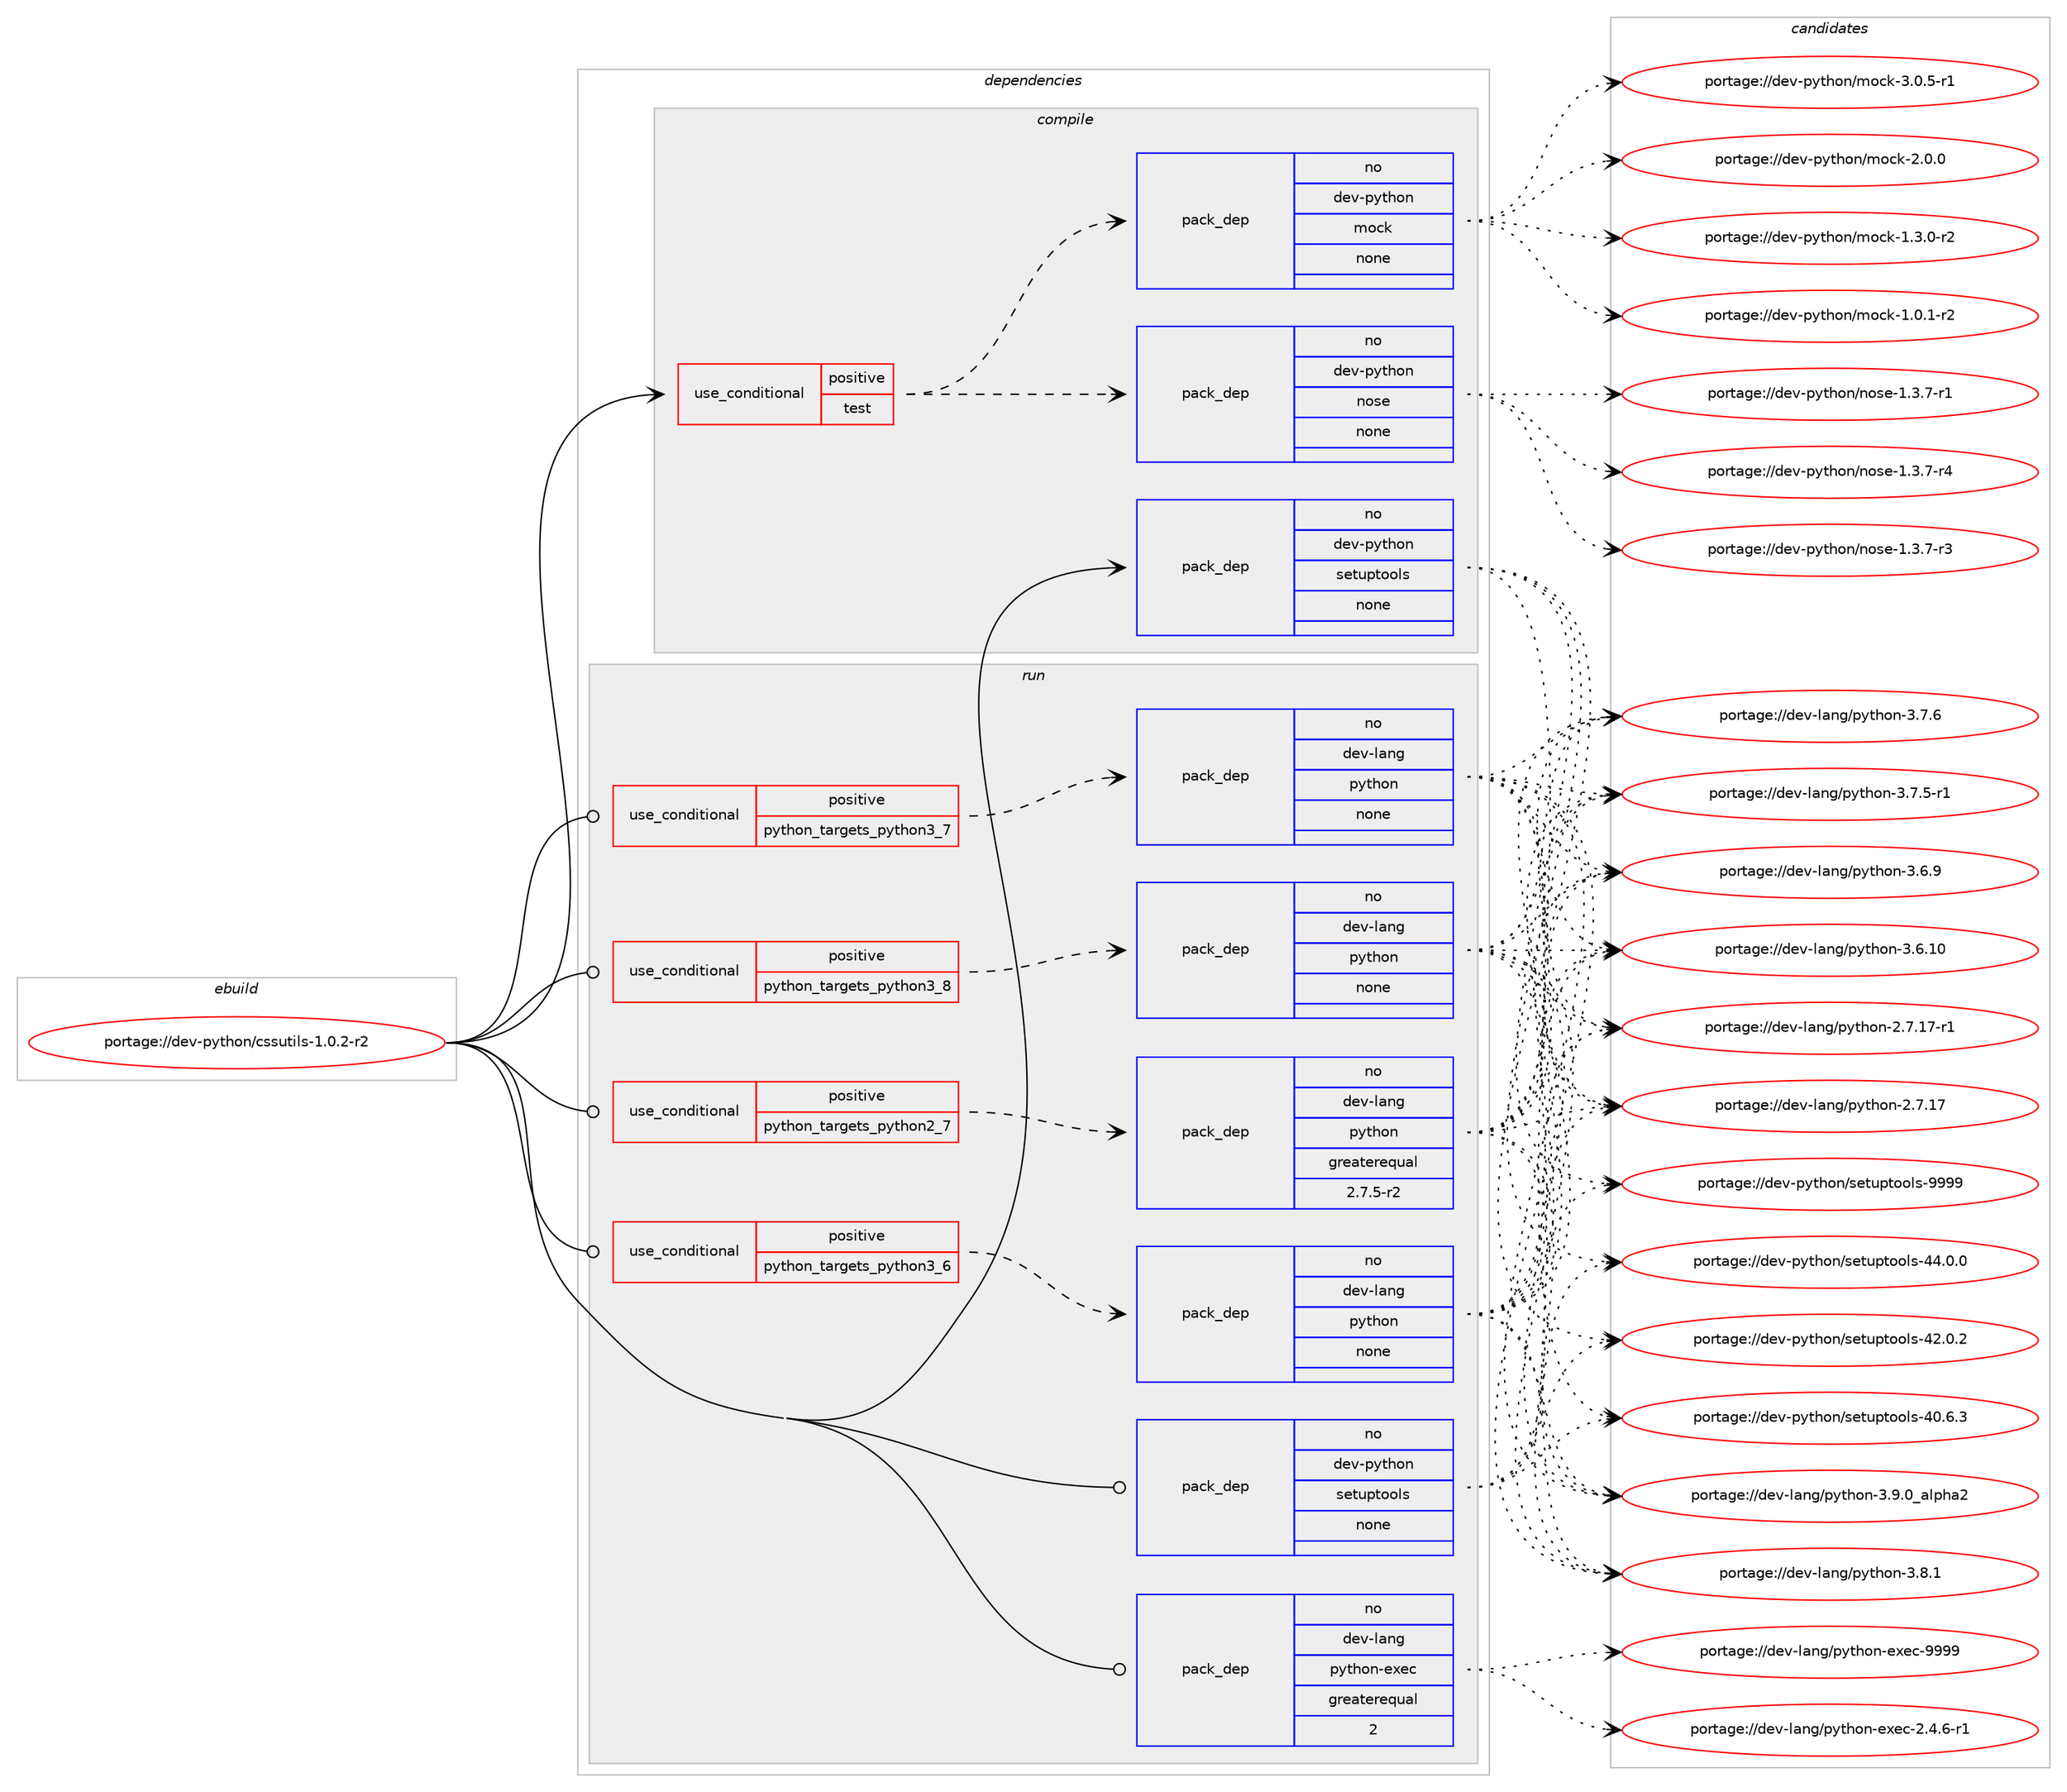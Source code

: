 digraph prolog {

# *************
# Graph options
# *************

newrank=true;
concentrate=true;
compound=true;
graph [rankdir=LR,fontname=Helvetica,fontsize=10,ranksep=1.5];#, ranksep=2.5, nodesep=0.2];
edge  [arrowhead=vee];
node  [fontname=Helvetica,fontsize=10];

# **********
# The ebuild
# **********

subgraph cluster_leftcol {
color=gray;
label=<<i>ebuild</i>>;
id [label="portage://dev-python/cssutils-1.0.2-r2", color=red, width=4, href="../dev-python/cssutils-1.0.2-r2.svg"];
}

# ****************
# The dependencies
# ****************

subgraph cluster_midcol {
color=gray;
label=<<i>dependencies</i>>;
subgraph cluster_compile {
fillcolor="#eeeeee";
style=filled;
label=<<i>compile</i>>;
subgraph cond117205 {
dependency465433 [label=<<TABLE BORDER="0" CELLBORDER="1" CELLSPACING="0" CELLPADDING="4"><TR><TD ROWSPAN="3" CELLPADDING="10">use_conditional</TD></TR><TR><TD>positive</TD></TR><TR><TD>test</TD></TR></TABLE>>, shape=none, color=red];
subgraph pack343234 {
dependency465434 [label=<<TABLE BORDER="0" CELLBORDER="1" CELLSPACING="0" CELLPADDING="4" WIDTH="220"><TR><TD ROWSPAN="6" CELLPADDING="30">pack_dep</TD></TR><TR><TD WIDTH="110">no</TD></TR><TR><TD>dev-python</TD></TR><TR><TD>mock</TD></TR><TR><TD>none</TD></TR><TR><TD></TD></TR></TABLE>>, shape=none, color=blue];
}
dependency465433:e -> dependency465434:w [weight=20,style="dashed",arrowhead="vee"];
subgraph pack343235 {
dependency465435 [label=<<TABLE BORDER="0" CELLBORDER="1" CELLSPACING="0" CELLPADDING="4" WIDTH="220"><TR><TD ROWSPAN="6" CELLPADDING="30">pack_dep</TD></TR><TR><TD WIDTH="110">no</TD></TR><TR><TD>dev-python</TD></TR><TR><TD>nose</TD></TR><TR><TD>none</TD></TR><TR><TD></TD></TR></TABLE>>, shape=none, color=blue];
}
dependency465433:e -> dependency465435:w [weight=20,style="dashed",arrowhead="vee"];
}
id:e -> dependency465433:w [weight=20,style="solid",arrowhead="vee"];
subgraph pack343236 {
dependency465436 [label=<<TABLE BORDER="0" CELLBORDER="1" CELLSPACING="0" CELLPADDING="4" WIDTH="220"><TR><TD ROWSPAN="6" CELLPADDING="30">pack_dep</TD></TR><TR><TD WIDTH="110">no</TD></TR><TR><TD>dev-python</TD></TR><TR><TD>setuptools</TD></TR><TR><TD>none</TD></TR><TR><TD></TD></TR></TABLE>>, shape=none, color=blue];
}
id:e -> dependency465436:w [weight=20,style="solid",arrowhead="vee"];
}
subgraph cluster_compileandrun {
fillcolor="#eeeeee";
style=filled;
label=<<i>compile and run</i>>;
}
subgraph cluster_run {
fillcolor="#eeeeee";
style=filled;
label=<<i>run</i>>;
subgraph cond117206 {
dependency465437 [label=<<TABLE BORDER="0" CELLBORDER="1" CELLSPACING="0" CELLPADDING="4"><TR><TD ROWSPAN="3" CELLPADDING="10">use_conditional</TD></TR><TR><TD>positive</TD></TR><TR><TD>python_targets_python2_7</TD></TR></TABLE>>, shape=none, color=red];
subgraph pack343237 {
dependency465438 [label=<<TABLE BORDER="0" CELLBORDER="1" CELLSPACING="0" CELLPADDING="4" WIDTH="220"><TR><TD ROWSPAN="6" CELLPADDING="30">pack_dep</TD></TR><TR><TD WIDTH="110">no</TD></TR><TR><TD>dev-lang</TD></TR><TR><TD>python</TD></TR><TR><TD>greaterequal</TD></TR><TR><TD>2.7.5-r2</TD></TR></TABLE>>, shape=none, color=blue];
}
dependency465437:e -> dependency465438:w [weight=20,style="dashed",arrowhead="vee"];
}
id:e -> dependency465437:w [weight=20,style="solid",arrowhead="odot"];
subgraph cond117207 {
dependency465439 [label=<<TABLE BORDER="0" CELLBORDER="1" CELLSPACING="0" CELLPADDING="4"><TR><TD ROWSPAN="3" CELLPADDING="10">use_conditional</TD></TR><TR><TD>positive</TD></TR><TR><TD>python_targets_python3_6</TD></TR></TABLE>>, shape=none, color=red];
subgraph pack343238 {
dependency465440 [label=<<TABLE BORDER="0" CELLBORDER="1" CELLSPACING="0" CELLPADDING="4" WIDTH="220"><TR><TD ROWSPAN="6" CELLPADDING="30">pack_dep</TD></TR><TR><TD WIDTH="110">no</TD></TR><TR><TD>dev-lang</TD></TR><TR><TD>python</TD></TR><TR><TD>none</TD></TR><TR><TD></TD></TR></TABLE>>, shape=none, color=blue];
}
dependency465439:e -> dependency465440:w [weight=20,style="dashed",arrowhead="vee"];
}
id:e -> dependency465439:w [weight=20,style="solid",arrowhead="odot"];
subgraph cond117208 {
dependency465441 [label=<<TABLE BORDER="0" CELLBORDER="1" CELLSPACING="0" CELLPADDING="4"><TR><TD ROWSPAN="3" CELLPADDING="10">use_conditional</TD></TR><TR><TD>positive</TD></TR><TR><TD>python_targets_python3_7</TD></TR></TABLE>>, shape=none, color=red];
subgraph pack343239 {
dependency465442 [label=<<TABLE BORDER="0" CELLBORDER="1" CELLSPACING="0" CELLPADDING="4" WIDTH="220"><TR><TD ROWSPAN="6" CELLPADDING="30">pack_dep</TD></TR><TR><TD WIDTH="110">no</TD></TR><TR><TD>dev-lang</TD></TR><TR><TD>python</TD></TR><TR><TD>none</TD></TR><TR><TD></TD></TR></TABLE>>, shape=none, color=blue];
}
dependency465441:e -> dependency465442:w [weight=20,style="dashed",arrowhead="vee"];
}
id:e -> dependency465441:w [weight=20,style="solid",arrowhead="odot"];
subgraph cond117209 {
dependency465443 [label=<<TABLE BORDER="0" CELLBORDER="1" CELLSPACING="0" CELLPADDING="4"><TR><TD ROWSPAN="3" CELLPADDING="10">use_conditional</TD></TR><TR><TD>positive</TD></TR><TR><TD>python_targets_python3_8</TD></TR></TABLE>>, shape=none, color=red];
subgraph pack343240 {
dependency465444 [label=<<TABLE BORDER="0" CELLBORDER="1" CELLSPACING="0" CELLPADDING="4" WIDTH="220"><TR><TD ROWSPAN="6" CELLPADDING="30">pack_dep</TD></TR><TR><TD WIDTH="110">no</TD></TR><TR><TD>dev-lang</TD></TR><TR><TD>python</TD></TR><TR><TD>none</TD></TR><TR><TD></TD></TR></TABLE>>, shape=none, color=blue];
}
dependency465443:e -> dependency465444:w [weight=20,style="dashed",arrowhead="vee"];
}
id:e -> dependency465443:w [weight=20,style="solid",arrowhead="odot"];
subgraph pack343241 {
dependency465445 [label=<<TABLE BORDER="0" CELLBORDER="1" CELLSPACING="0" CELLPADDING="4" WIDTH="220"><TR><TD ROWSPAN="6" CELLPADDING="30">pack_dep</TD></TR><TR><TD WIDTH="110">no</TD></TR><TR><TD>dev-lang</TD></TR><TR><TD>python-exec</TD></TR><TR><TD>greaterequal</TD></TR><TR><TD>2</TD></TR></TABLE>>, shape=none, color=blue];
}
id:e -> dependency465445:w [weight=20,style="solid",arrowhead="odot"];
subgraph pack343242 {
dependency465446 [label=<<TABLE BORDER="0" CELLBORDER="1" CELLSPACING="0" CELLPADDING="4" WIDTH="220"><TR><TD ROWSPAN="6" CELLPADDING="30">pack_dep</TD></TR><TR><TD WIDTH="110">no</TD></TR><TR><TD>dev-python</TD></TR><TR><TD>setuptools</TD></TR><TR><TD>none</TD></TR><TR><TD></TD></TR></TABLE>>, shape=none, color=blue];
}
id:e -> dependency465446:w [weight=20,style="solid",arrowhead="odot"];
}
}

# **************
# The candidates
# **************

subgraph cluster_choices {
rank=same;
color=gray;
label=<<i>candidates</i>>;

subgraph choice343234 {
color=black;
nodesep=1;
choice1001011184511212111610411111047109111991074551464846534511449 [label="portage://dev-python/mock-3.0.5-r1", color=red, width=4,href="../dev-python/mock-3.0.5-r1.svg"];
choice100101118451121211161041111104710911199107455046484648 [label="portage://dev-python/mock-2.0.0", color=red, width=4,href="../dev-python/mock-2.0.0.svg"];
choice1001011184511212111610411111047109111991074549465146484511450 [label="portage://dev-python/mock-1.3.0-r2", color=red, width=4,href="../dev-python/mock-1.3.0-r2.svg"];
choice1001011184511212111610411111047109111991074549464846494511450 [label="portage://dev-python/mock-1.0.1-r2", color=red, width=4,href="../dev-python/mock-1.0.1-r2.svg"];
dependency465434:e -> choice1001011184511212111610411111047109111991074551464846534511449:w [style=dotted,weight="100"];
dependency465434:e -> choice100101118451121211161041111104710911199107455046484648:w [style=dotted,weight="100"];
dependency465434:e -> choice1001011184511212111610411111047109111991074549465146484511450:w [style=dotted,weight="100"];
dependency465434:e -> choice1001011184511212111610411111047109111991074549464846494511450:w [style=dotted,weight="100"];
}
subgraph choice343235 {
color=black;
nodesep=1;
choice10010111845112121116104111110471101111151014549465146554511452 [label="portage://dev-python/nose-1.3.7-r4", color=red, width=4,href="../dev-python/nose-1.3.7-r4.svg"];
choice10010111845112121116104111110471101111151014549465146554511451 [label="portage://dev-python/nose-1.3.7-r3", color=red, width=4,href="../dev-python/nose-1.3.7-r3.svg"];
choice10010111845112121116104111110471101111151014549465146554511449 [label="portage://dev-python/nose-1.3.7-r1", color=red, width=4,href="../dev-python/nose-1.3.7-r1.svg"];
dependency465435:e -> choice10010111845112121116104111110471101111151014549465146554511452:w [style=dotted,weight="100"];
dependency465435:e -> choice10010111845112121116104111110471101111151014549465146554511451:w [style=dotted,weight="100"];
dependency465435:e -> choice10010111845112121116104111110471101111151014549465146554511449:w [style=dotted,weight="100"];
}
subgraph choice343236 {
color=black;
nodesep=1;
choice10010111845112121116104111110471151011161171121161111111081154557575757 [label="portage://dev-python/setuptools-9999", color=red, width=4,href="../dev-python/setuptools-9999.svg"];
choice100101118451121211161041111104711510111611711211611111110811545525246484648 [label="portage://dev-python/setuptools-44.0.0", color=red, width=4,href="../dev-python/setuptools-44.0.0.svg"];
choice100101118451121211161041111104711510111611711211611111110811545525046484650 [label="portage://dev-python/setuptools-42.0.2", color=red, width=4,href="../dev-python/setuptools-42.0.2.svg"];
choice100101118451121211161041111104711510111611711211611111110811545524846544651 [label="portage://dev-python/setuptools-40.6.3", color=red, width=4,href="../dev-python/setuptools-40.6.3.svg"];
dependency465436:e -> choice10010111845112121116104111110471151011161171121161111111081154557575757:w [style=dotted,weight="100"];
dependency465436:e -> choice100101118451121211161041111104711510111611711211611111110811545525246484648:w [style=dotted,weight="100"];
dependency465436:e -> choice100101118451121211161041111104711510111611711211611111110811545525046484650:w [style=dotted,weight="100"];
dependency465436:e -> choice100101118451121211161041111104711510111611711211611111110811545524846544651:w [style=dotted,weight="100"];
}
subgraph choice343237 {
color=black;
nodesep=1;
choice10010111845108971101034711212111610411111045514657464895971081121049750 [label="portage://dev-lang/python-3.9.0_alpha2", color=red, width=4,href="../dev-lang/python-3.9.0_alpha2.svg"];
choice100101118451089711010347112121116104111110455146564649 [label="portage://dev-lang/python-3.8.1", color=red, width=4,href="../dev-lang/python-3.8.1.svg"];
choice100101118451089711010347112121116104111110455146554654 [label="portage://dev-lang/python-3.7.6", color=red, width=4,href="../dev-lang/python-3.7.6.svg"];
choice1001011184510897110103471121211161041111104551465546534511449 [label="portage://dev-lang/python-3.7.5-r1", color=red, width=4,href="../dev-lang/python-3.7.5-r1.svg"];
choice100101118451089711010347112121116104111110455146544657 [label="portage://dev-lang/python-3.6.9", color=red, width=4,href="../dev-lang/python-3.6.9.svg"];
choice10010111845108971101034711212111610411111045514654464948 [label="portage://dev-lang/python-3.6.10", color=red, width=4,href="../dev-lang/python-3.6.10.svg"];
choice100101118451089711010347112121116104111110455046554649554511449 [label="portage://dev-lang/python-2.7.17-r1", color=red, width=4,href="../dev-lang/python-2.7.17-r1.svg"];
choice10010111845108971101034711212111610411111045504655464955 [label="portage://dev-lang/python-2.7.17", color=red, width=4,href="../dev-lang/python-2.7.17.svg"];
dependency465438:e -> choice10010111845108971101034711212111610411111045514657464895971081121049750:w [style=dotted,weight="100"];
dependency465438:e -> choice100101118451089711010347112121116104111110455146564649:w [style=dotted,weight="100"];
dependency465438:e -> choice100101118451089711010347112121116104111110455146554654:w [style=dotted,weight="100"];
dependency465438:e -> choice1001011184510897110103471121211161041111104551465546534511449:w [style=dotted,weight="100"];
dependency465438:e -> choice100101118451089711010347112121116104111110455146544657:w [style=dotted,weight="100"];
dependency465438:e -> choice10010111845108971101034711212111610411111045514654464948:w [style=dotted,weight="100"];
dependency465438:e -> choice100101118451089711010347112121116104111110455046554649554511449:w [style=dotted,weight="100"];
dependency465438:e -> choice10010111845108971101034711212111610411111045504655464955:w [style=dotted,weight="100"];
}
subgraph choice343238 {
color=black;
nodesep=1;
choice10010111845108971101034711212111610411111045514657464895971081121049750 [label="portage://dev-lang/python-3.9.0_alpha2", color=red, width=4,href="../dev-lang/python-3.9.0_alpha2.svg"];
choice100101118451089711010347112121116104111110455146564649 [label="portage://dev-lang/python-3.8.1", color=red, width=4,href="../dev-lang/python-3.8.1.svg"];
choice100101118451089711010347112121116104111110455146554654 [label="portage://dev-lang/python-3.7.6", color=red, width=4,href="../dev-lang/python-3.7.6.svg"];
choice1001011184510897110103471121211161041111104551465546534511449 [label="portage://dev-lang/python-3.7.5-r1", color=red, width=4,href="../dev-lang/python-3.7.5-r1.svg"];
choice100101118451089711010347112121116104111110455146544657 [label="portage://dev-lang/python-3.6.9", color=red, width=4,href="../dev-lang/python-3.6.9.svg"];
choice10010111845108971101034711212111610411111045514654464948 [label="portage://dev-lang/python-3.6.10", color=red, width=4,href="../dev-lang/python-3.6.10.svg"];
choice100101118451089711010347112121116104111110455046554649554511449 [label="portage://dev-lang/python-2.7.17-r1", color=red, width=4,href="../dev-lang/python-2.7.17-r1.svg"];
choice10010111845108971101034711212111610411111045504655464955 [label="portage://dev-lang/python-2.7.17", color=red, width=4,href="../dev-lang/python-2.7.17.svg"];
dependency465440:e -> choice10010111845108971101034711212111610411111045514657464895971081121049750:w [style=dotted,weight="100"];
dependency465440:e -> choice100101118451089711010347112121116104111110455146564649:w [style=dotted,weight="100"];
dependency465440:e -> choice100101118451089711010347112121116104111110455146554654:w [style=dotted,weight="100"];
dependency465440:e -> choice1001011184510897110103471121211161041111104551465546534511449:w [style=dotted,weight="100"];
dependency465440:e -> choice100101118451089711010347112121116104111110455146544657:w [style=dotted,weight="100"];
dependency465440:e -> choice10010111845108971101034711212111610411111045514654464948:w [style=dotted,weight="100"];
dependency465440:e -> choice100101118451089711010347112121116104111110455046554649554511449:w [style=dotted,weight="100"];
dependency465440:e -> choice10010111845108971101034711212111610411111045504655464955:w [style=dotted,weight="100"];
}
subgraph choice343239 {
color=black;
nodesep=1;
choice10010111845108971101034711212111610411111045514657464895971081121049750 [label="portage://dev-lang/python-3.9.0_alpha2", color=red, width=4,href="../dev-lang/python-3.9.0_alpha2.svg"];
choice100101118451089711010347112121116104111110455146564649 [label="portage://dev-lang/python-3.8.1", color=red, width=4,href="../dev-lang/python-3.8.1.svg"];
choice100101118451089711010347112121116104111110455146554654 [label="portage://dev-lang/python-3.7.6", color=red, width=4,href="../dev-lang/python-3.7.6.svg"];
choice1001011184510897110103471121211161041111104551465546534511449 [label="portage://dev-lang/python-3.7.5-r1", color=red, width=4,href="../dev-lang/python-3.7.5-r1.svg"];
choice100101118451089711010347112121116104111110455146544657 [label="portage://dev-lang/python-3.6.9", color=red, width=4,href="../dev-lang/python-3.6.9.svg"];
choice10010111845108971101034711212111610411111045514654464948 [label="portage://dev-lang/python-3.6.10", color=red, width=4,href="../dev-lang/python-3.6.10.svg"];
choice100101118451089711010347112121116104111110455046554649554511449 [label="portage://dev-lang/python-2.7.17-r1", color=red, width=4,href="../dev-lang/python-2.7.17-r1.svg"];
choice10010111845108971101034711212111610411111045504655464955 [label="portage://dev-lang/python-2.7.17", color=red, width=4,href="../dev-lang/python-2.7.17.svg"];
dependency465442:e -> choice10010111845108971101034711212111610411111045514657464895971081121049750:w [style=dotted,weight="100"];
dependency465442:e -> choice100101118451089711010347112121116104111110455146564649:w [style=dotted,weight="100"];
dependency465442:e -> choice100101118451089711010347112121116104111110455146554654:w [style=dotted,weight="100"];
dependency465442:e -> choice1001011184510897110103471121211161041111104551465546534511449:w [style=dotted,weight="100"];
dependency465442:e -> choice100101118451089711010347112121116104111110455146544657:w [style=dotted,weight="100"];
dependency465442:e -> choice10010111845108971101034711212111610411111045514654464948:w [style=dotted,weight="100"];
dependency465442:e -> choice100101118451089711010347112121116104111110455046554649554511449:w [style=dotted,weight="100"];
dependency465442:e -> choice10010111845108971101034711212111610411111045504655464955:w [style=dotted,weight="100"];
}
subgraph choice343240 {
color=black;
nodesep=1;
choice10010111845108971101034711212111610411111045514657464895971081121049750 [label="portage://dev-lang/python-3.9.0_alpha2", color=red, width=4,href="../dev-lang/python-3.9.0_alpha2.svg"];
choice100101118451089711010347112121116104111110455146564649 [label="portage://dev-lang/python-3.8.1", color=red, width=4,href="../dev-lang/python-3.8.1.svg"];
choice100101118451089711010347112121116104111110455146554654 [label="portage://dev-lang/python-3.7.6", color=red, width=4,href="../dev-lang/python-3.7.6.svg"];
choice1001011184510897110103471121211161041111104551465546534511449 [label="portage://dev-lang/python-3.7.5-r1", color=red, width=4,href="../dev-lang/python-3.7.5-r1.svg"];
choice100101118451089711010347112121116104111110455146544657 [label="portage://dev-lang/python-3.6.9", color=red, width=4,href="../dev-lang/python-3.6.9.svg"];
choice10010111845108971101034711212111610411111045514654464948 [label="portage://dev-lang/python-3.6.10", color=red, width=4,href="../dev-lang/python-3.6.10.svg"];
choice100101118451089711010347112121116104111110455046554649554511449 [label="portage://dev-lang/python-2.7.17-r1", color=red, width=4,href="../dev-lang/python-2.7.17-r1.svg"];
choice10010111845108971101034711212111610411111045504655464955 [label="portage://dev-lang/python-2.7.17", color=red, width=4,href="../dev-lang/python-2.7.17.svg"];
dependency465444:e -> choice10010111845108971101034711212111610411111045514657464895971081121049750:w [style=dotted,weight="100"];
dependency465444:e -> choice100101118451089711010347112121116104111110455146564649:w [style=dotted,weight="100"];
dependency465444:e -> choice100101118451089711010347112121116104111110455146554654:w [style=dotted,weight="100"];
dependency465444:e -> choice1001011184510897110103471121211161041111104551465546534511449:w [style=dotted,weight="100"];
dependency465444:e -> choice100101118451089711010347112121116104111110455146544657:w [style=dotted,weight="100"];
dependency465444:e -> choice10010111845108971101034711212111610411111045514654464948:w [style=dotted,weight="100"];
dependency465444:e -> choice100101118451089711010347112121116104111110455046554649554511449:w [style=dotted,weight="100"];
dependency465444:e -> choice10010111845108971101034711212111610411111045504655464955:w [style=dotted,weight="100"];
}
subgraph choice343241 {
color=black;
nodesep=1;
choice10010111845108971101034711212111610411111045101120101994557575757 [label="portage://dev-lang/python-exec-9999", color=red, width=4,href="../dev-lang/python-exec-9999.svg"];
choice10010111845108971101034711212111610411111045101120101994550465246544511449 [label="portage://dev-lang/python-exec-2.4.6-r1", color=red, width=4,href="../dev-lang/python-exec-2.4.6-r1.svg"];
dependency465445:e -> choice10010111845108971101034711212111610411111045101120101994557575757:w [style=dotted,weight="100"];
dependency465445:e -> choice10010111845108971101034711212111610411111045101120101994550465246544511449:w [style=dotted,weight="100"];
}
subgraph choice343242 {
color=black;
nodesep=1;
choice10010111845112121116104111110471151011161171121161111111081154557575757 [label="portage://dev-python/setuptools-9999", color=red, width=4,href="../dev-python/setuptools-9999.svg"];
choice100101118451121211161041111104711510111611711211611111110811545525246484648 [label="portage://dev-python/setuptools-44.0.0", color=red, width=4,href="../dev-python/setuptools-44.0.0.svg"];
choice100101118451121211161041111104711510111611711211611111110811545525046484650 [label="portage://dev-python/setuptools-42.0.2", color=red, width=4,href="../dev-python/setuptools-42.0.2.svg"];
choice100101118451121211161041111104711510111611711211611111110811545524846544651 [label="portage://dev-python/setuptools-40.6.3", color=red, width=4,href="../dev-python/setuptools-40.6.3.svg"];
dependency465446:e -> choice10010111845112121116104111110471151011161171121161111111081154557575757:w [style=dotted,weight="100"];
dependency465446:e -> choice100101118451121211161041111104711510111611711211611111110811545525246484648:w [style=dotted,weight="100"];
dependency465446:e -> choice100101118451121211161041111104711510111611711211611111110811545525046484650:w [style=dotted,weight="100"];
dependency465446:e -> choice100101118451121211161041111104711510111611711211611111110811545524846544651:w [style=dotted,weight="100"];
}
}

}
